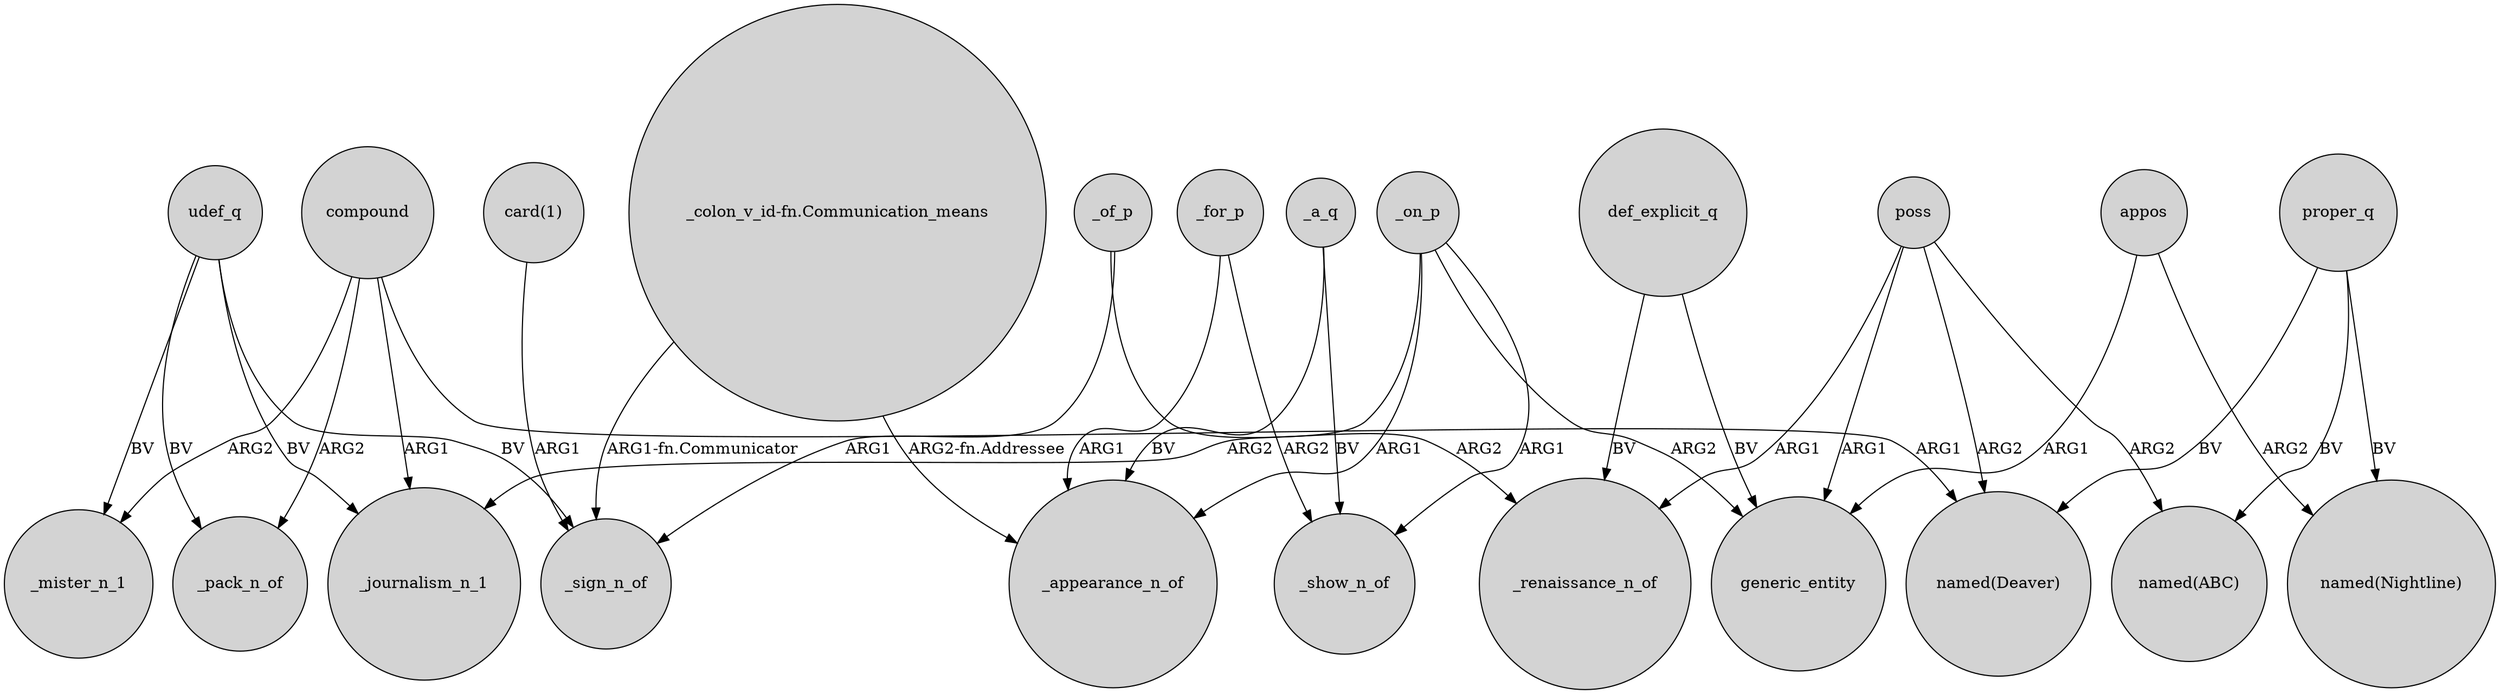 digraph {
	node [shape=circle style=filled]
	_on_p -> _journalism_n_1 [label=ARG2]
	compound -> _mister_n_1 [label=ARG2]
	udef_q -> _sign_n_of [label=BV]
	def_explicit_q -> generic_entity [label=BV]
	poss -> "named(Deaver)" [label=ARG2]
	compound -> _journalism_n_1 [label=ARG1]
	"_colon_v_id-fn.Communication_means" -> _sign_n_of [label="ARG1-fn.Communicator"]
	appos -> "named(Nightline)" [label=ARG2]
	_for_p -> _appearance_n_of [label=ARG1]
	_of_p -> _sign_n_of [label=ARG1]
	udef_q -> _mister_n_1 [label=BV]
	proper_q -> "named(Nightline)" [label=BV]
	_on_p -> _appearance_n_of [label=ARG1]
	poss -> generic_entity [label=ARG1]
	compound -> "named(Deaver)" [label=ARG1]
	def_explicit_q -> _renaissance_n_of [label=BV]
	poss -> _renaissance_n_of [label=ARG1]
	_of_p -> _renaissance_n_of [label=ARG2]
	_a_q -> _appearance_n_of [label=BV]
	_on_p -> _show_n_of [label=ARG1]
	proper_q -> "named(ABC)" [label=BV]
	udef_q -> _pack_n_of [label=BV]
	_a_q -> _show_n_of [label=BV]
	poss -> "named(ABC)" [label=ARG2]
	proper_q -> "named(Deaver)" [label=BV]
	_on_p -> generic_entity [label=ARG2]
	"card(1)" -> _sign_n_of [label=ARG1]
	_for_p -> _show_n_of [label=ARG2]
	"_colon_v_id-fn.Communication_means" -> _appearance_n_of [label="ARG2-fn.Addressee"]
	appos -> generic_entity [label=ARG1]
	udef_q -> _journalism_n_1 [label=BV]
	compound -> _pack_n_of [label=ARG2]
}
